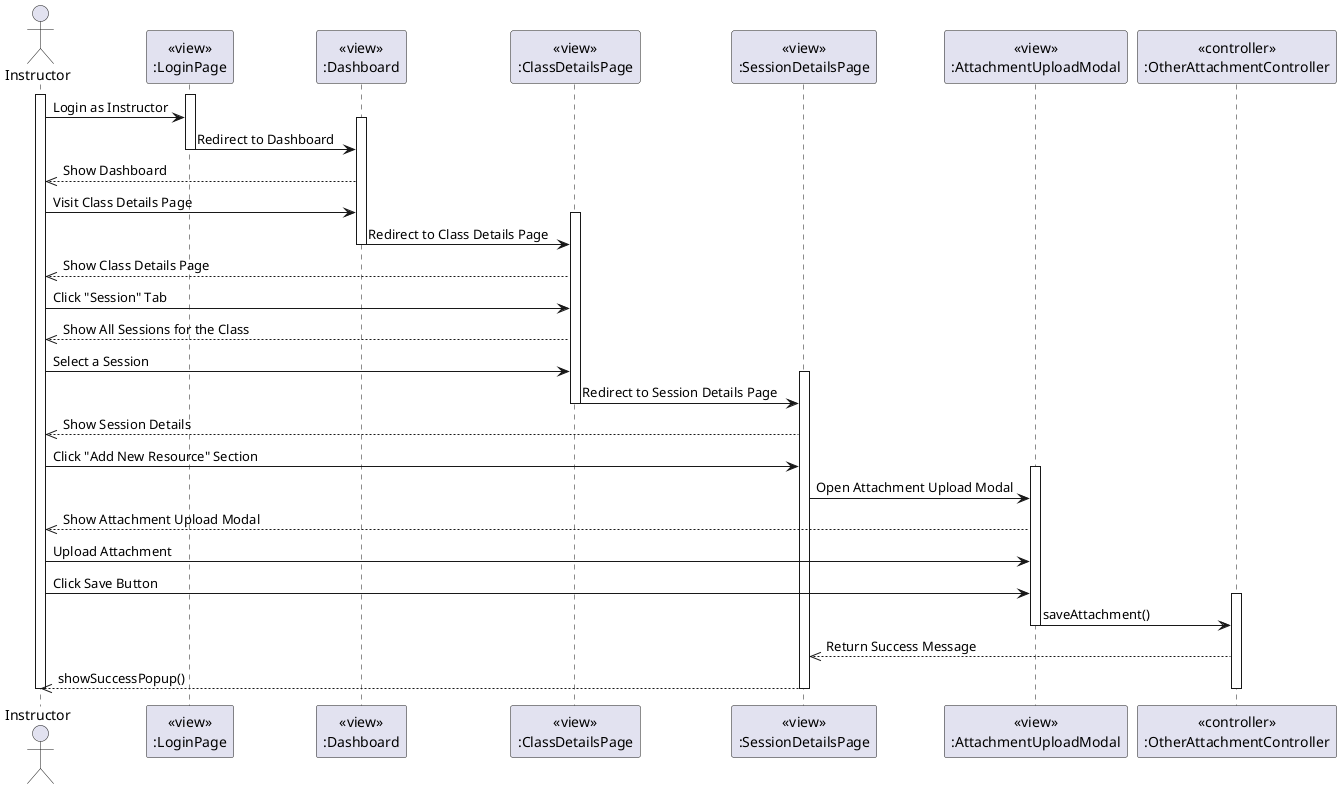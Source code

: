 @startuml AddAttachment
actor Instructor
participant LoginPageView [
  <<view>>
  :LoginPage
]

participant DashboardView [
  <<view>>
  :Dashboard
]

participant ClassDetailsPageView [
  <<view>>
  :ClassDetailsPage
]

participant SessionDetailsPageView [
  <<view>>
  :SessionDetailsPage
]

participant AttachmentUploadModalView [
  <<view>>
  :AttachmentUploadModal
]

participant OtherAttachmentController [
  <<controller>>
  :OtherAttachmentController
]

activate Instructor
activate LoginPageView
Instructor -> LoginPageView: Login as Instructor
activate DashboardView
LoginPageView -> DashboardView: Redirect to Dashboard
deactivate LoginPageView

DashboardView -->> Instructor: Show Dashboard

Instructor -> DashboardView: Visit Class Details Page
activate ClassDetailsPageView
DashboardView -> ClassDetailsPageView: Redirect to Class Details Page
deactivate DashboardView

ClassDetailsPageView -->> Instructor: Show Class Details Page

Instructor -> ClassDetailsPageView: Click "Session" Tab
ClassDetailsPageView -->> Instructor: Show All Sessions for the Class

Instructor -> ClassDetailsPageView: Select a Session
activate SessionDetailsPageView
ClassDetailsPageView -> SessionDetailsPageView: Redirect to Session Details Page
deactivate ClassDetailsPageView

SessionDetailsPageView -->> Instructor: Show Session Details

Instructor -> SessionDetailsPageView: Click "Add New Resource" Section
activate AttachmentUploadModalView
SessionDetailsPageView -> AttachmentUploadModalView: Open Attachment Upload Modal
AttachmentUploadModalView -->> Instructor: Show Attachment Upload Modal

Instructor -> AttachmentUploadModalView: Upload Attachment
Instructor -> AttachmentUploadModalView: Click Save Button
activate OtherAttachmentController
AttachmentUploadModalView -> OtherAttachmentController: saveAttachment()
deactivate AttachmentUploadModalView

OtherAttachmentController -->> SessionDetailsPageView: Return Success Message
SessionDetailsPageView -->> Instructor: showSuccessPopup()

deactivate Instructor
deactivate ClassDetailsPageView
deactivate SessionDetailsPageView
deactivate AttachmentUploadModalView
deactivate OtherAttachmentController
@enduml
